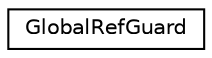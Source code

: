 digraph "Graphical Class Hierarchy"
{
 // LATEX_PDF_SIZE
  edge [fontname="Helvetica",fontsize="10",labelfontname="Helvetica",labelfontsize="10"];
  node [fontname="Helvetica",fontsize="10",shape=record];
  rankdir="LR";
  Node0 [label="GlobalRefGuard",height=0.2,width=0.4,color="black", fillcolor="white", style="filled",URL="$class_global_ref_guard.html",tooltip=" "];
}
